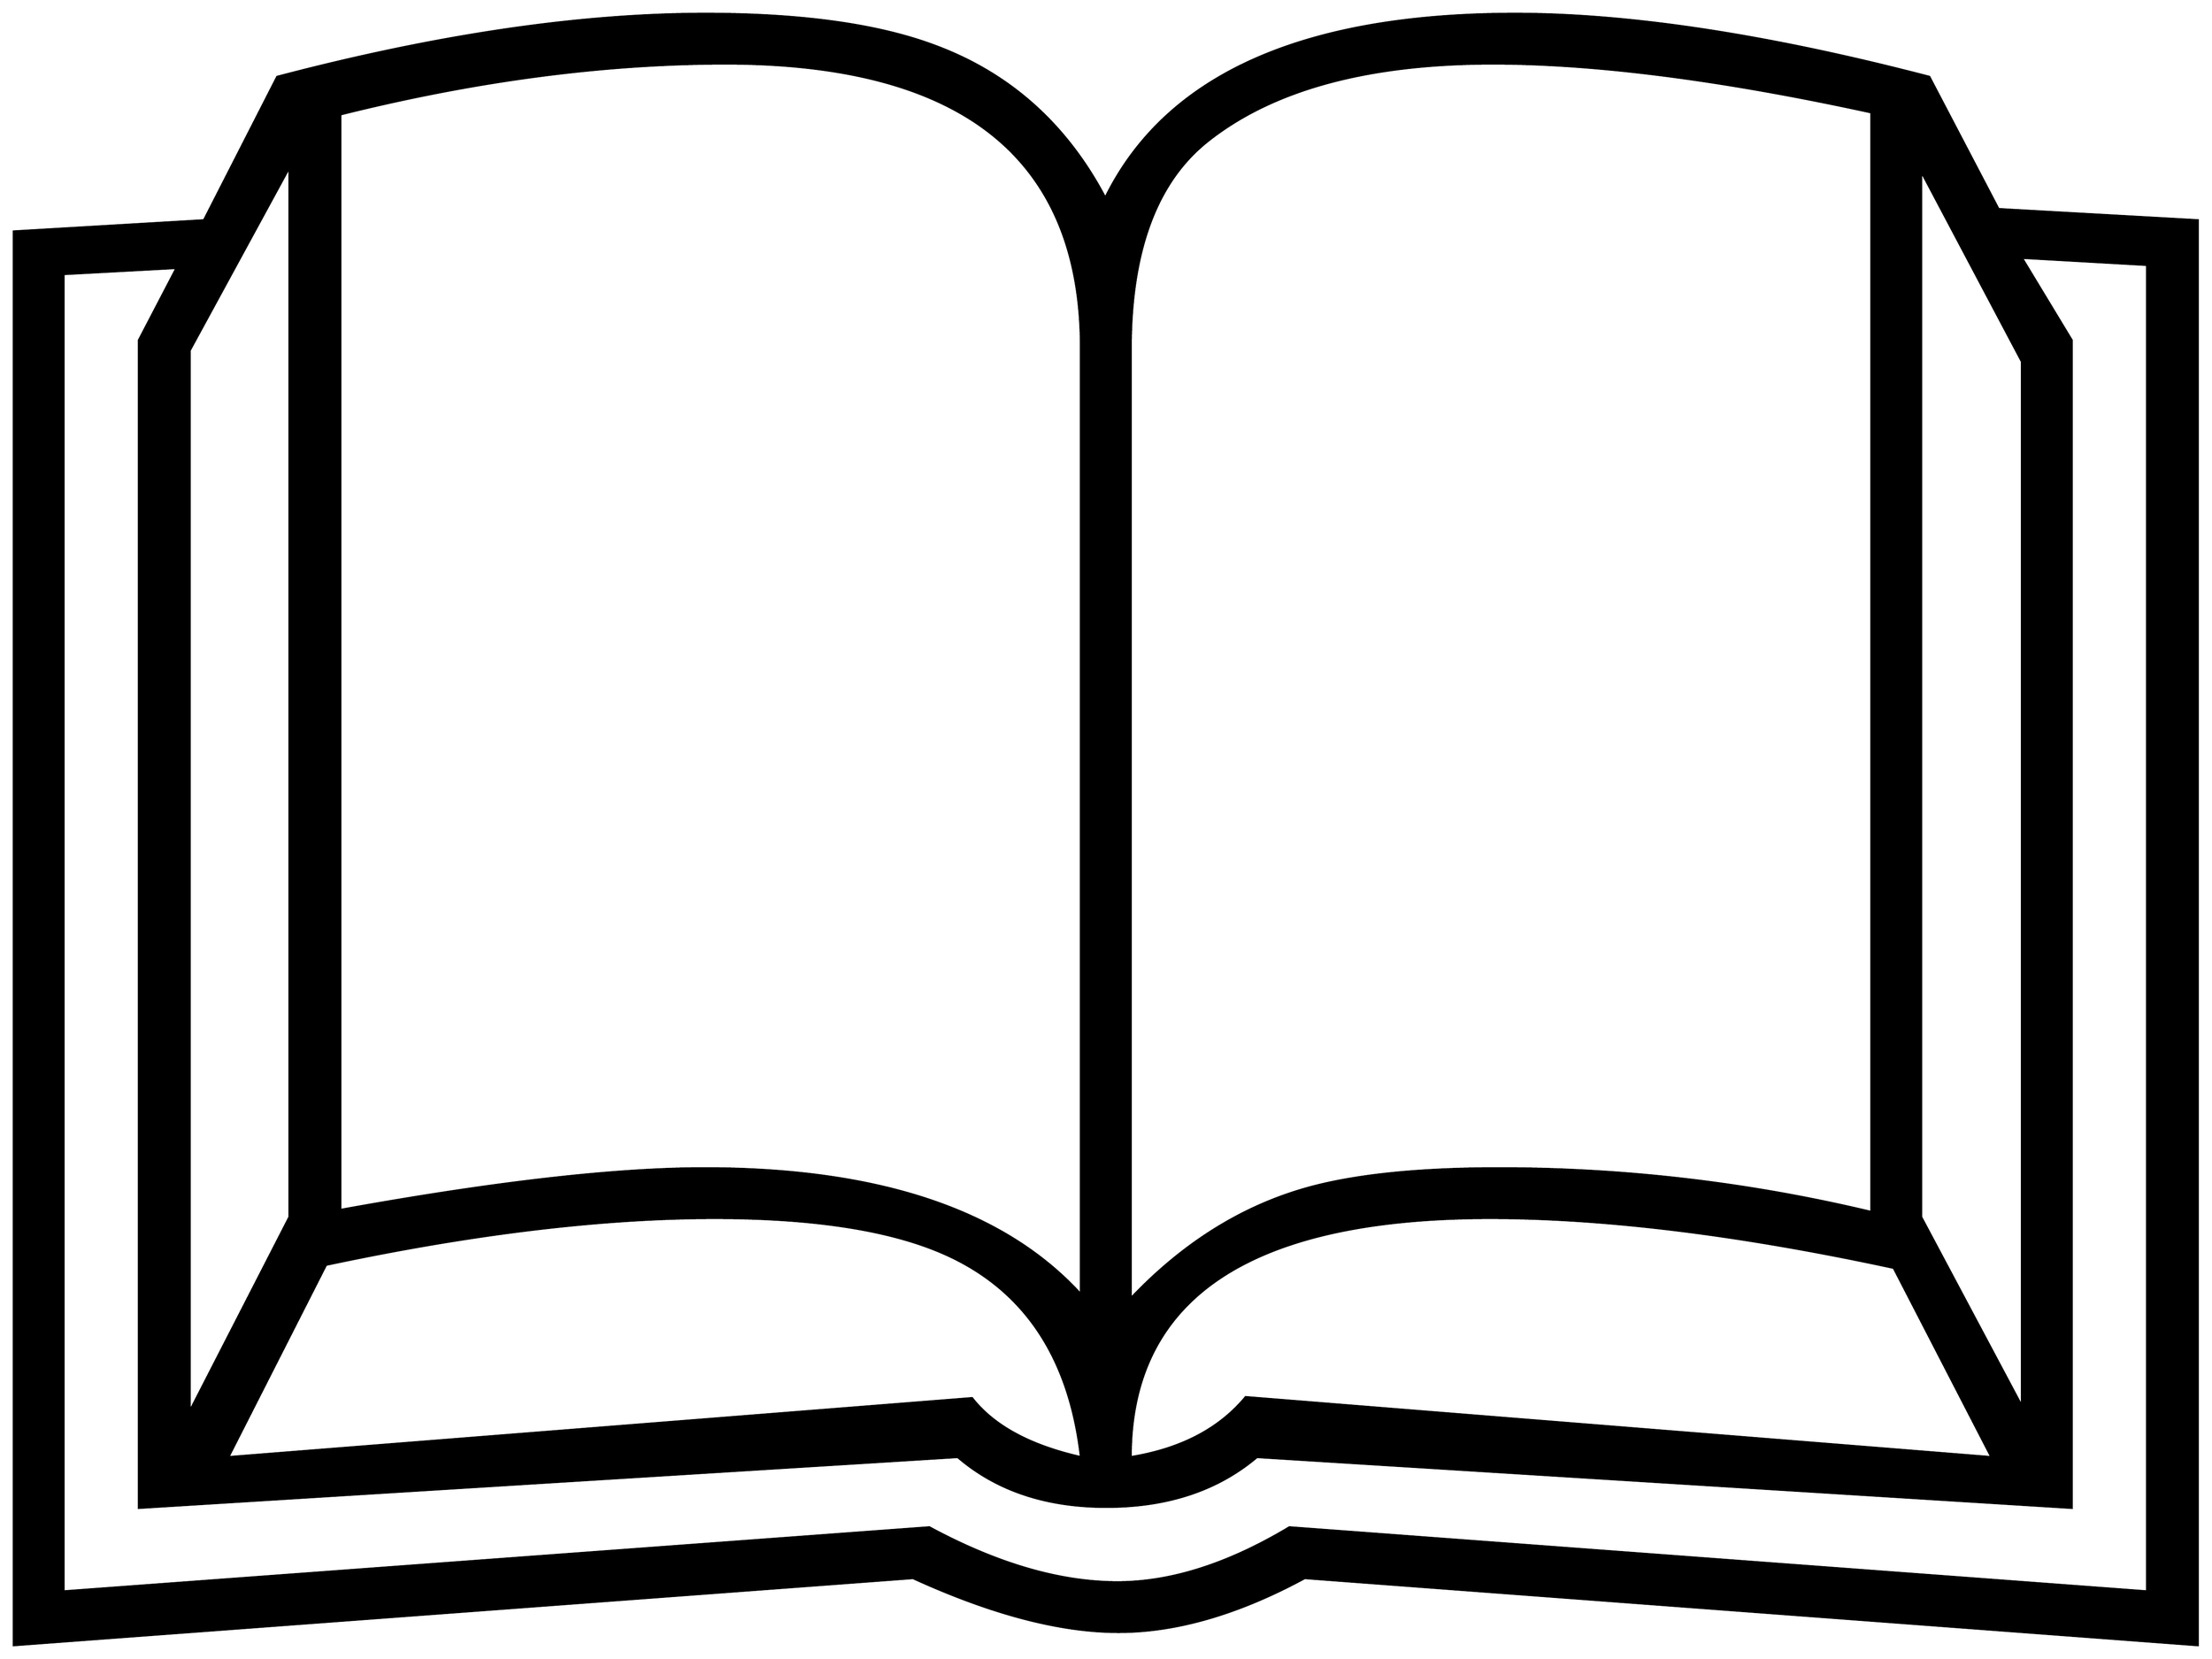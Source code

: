 


\begin{tikzpicture}[y=0.80pt, x=0.80pt, yscale=-1.0, xscale=1.0, inner sep=0pt, outer sep=0pt]
\begin{scope}[shift={(100.0,1901.0)},nonzero rule]
  \path[draw=.,fill=.,line width=1.600pt] (2320.0,25.0) --
    (1442.0,-41.0) .. controls (1376.667,-5.667) and (1315.667,12.0)
    .. (1259.0,12.0) .. controls (1201.667,12.0) and (1134.333,-5.667)
    .. (1057.0,-41.0) -- (173.0,25.0) -- (173.0,-1365.0) --
    (360.0,-1376.0) -- (432.0,-1517.0) .. controls
    (589.333,-1558.333) and (729.667,-1579.0) .. (853.0,-1579.0) ..
    controls (948.333,-1579.0) and (1024.0,-1568.333) ..
    (1080.0,-1547.0) .. controls (1152.667,-1519.667) and
    (1208.0,-1470.0) .. (1246.0,-1398.0) .. controls
    (1305.333,-1518.667) and (1439.667,-1579.0) .. (1649.0,-1579.0) ..
    controls (1761.667,-1579.0) and (1897.333,-1558.333) ..
    (2056.0,-1517.0) -- (2124.0,-1387.0) -- (2320.0,-1376.0) --
    (2320.0,25.0) -- cycle(2147.0,-210.0) -- (2147.0,-1237.0) --
    (2048.0,-1424.0) -- (2048.0,-396.0) -- (2147.0,-210.0) --
    cycle(1999.0,-401.0) -- (1999.0,-1482.0) .. controls
    (1852.333,-1514.0) and (1728.333,-1530.0) .. (1627.0,-1530.0) ..
    controls (1504.333,-1530.0) and (1411.0,-1504.667) ..
    (1347.0,-1454.0) .. controls (1296.333,-1414.0) and
    (1271.0,-1345.667) .. (1271.0,-1249.0) -- (1271.0,-316.0) ..
    controls (1320.333,-368.0) and (1375.333,-403.333) ..
    (1436.0,-422.0) .. controls (1483.333,-436.667) and
    (1549.0,-444.0) .. (1633.0,-444.0) .. controls
    (1757.0,-444.0) and (1879.0,-429.667) .. (1999.0,-401.0) --
    cycle(2117.0,-160.0) -- (2021.0,-346.0) .. controls
    (1869.667,-378.667) and (1737.333,-395.0) .. (1624.0,-395.0) ..
    controls (1388.667,-395.0) and (1271.0,-316.667) ..
    (1271.0,-160.0) .. controls (1320.333,-168.0) and
    (1358.0,-187.667) .. (1384.0,-219.0) -- (2117.0,-160.0) --
    cycle(2270.0,-28.0) -- (2270.0,-1332.0) -- (2147.0,-1339.0)
    -- (2196.0,-1258.0) -- (2196.0,-110.0) -- (1395.0,-160.0) ..
    controls (1356.333,-127.333) and (1307.0,-111.0) ..
    (1247.0,-111.0) .. controls (1187.667,-111.0) and
    (1139.0,-127.333) .. (1101.0,-160.0) -- (296.0,-110.0) --
    (296.0,-1258.0) -- (333.0,-1329.0) -- (222.0,-1323.0) --
    (222.0,-28.0) -- (1073.0,-91.0) .. controls (1139.667,-55.0)
    and (1201.333,-37.0) .. (1258.0,-37.0) .. controls
    (1310.667,-37.0) and (1367.0,-55.0) .. (1427.0,-91.0) --
    (2270.0,-28.0) -- cycle(1222.0,-320.0) -- (1222.0,-1251.0)
    .. controls (1222.0,-1437.0) and (1105.667,-1530.0) ..
    (873.0,-1530.0) .. controls (753.667,-1530.0) and
    (627.333,-1513.333) .. (494.0,-1480.0) -- (494.0,-403.0) ..
    controls (644.667,-430.333) and (764.0,-444.0) .. (852.0,-444.0)
    .. controls (1023.333,-444.0) and (1146.667,-402.667) ..
    (1222.0,-320.0) -- cycle(444.0,-396.0) -- (444.0,-1428.0) --
    (346.0,-1248.0) -- (346.0,-205.0) -- (444.0,-396.0) --
    cycle(1222.0,-160.0) .. controls (1211.333,-253.333) and
    (1170.667,-318.0) .. (1100.0,-354.0) .. controls
    (1046.667,-381.333) and (967.333,-395.0) .. (862.0,-395.0) ..
    controls (751.333,-395.0) and (624.0,-379.667) .. (480.0,-349.0)
    -- (384.0,-160.0) -- (1115.0,-218.0) .. controls
    (1136.333,-190.667) and (1172.0,-171.333) .. (1222.0,-160.0) --
    cycle;
\end{scope}

\end{tikzpicture}

